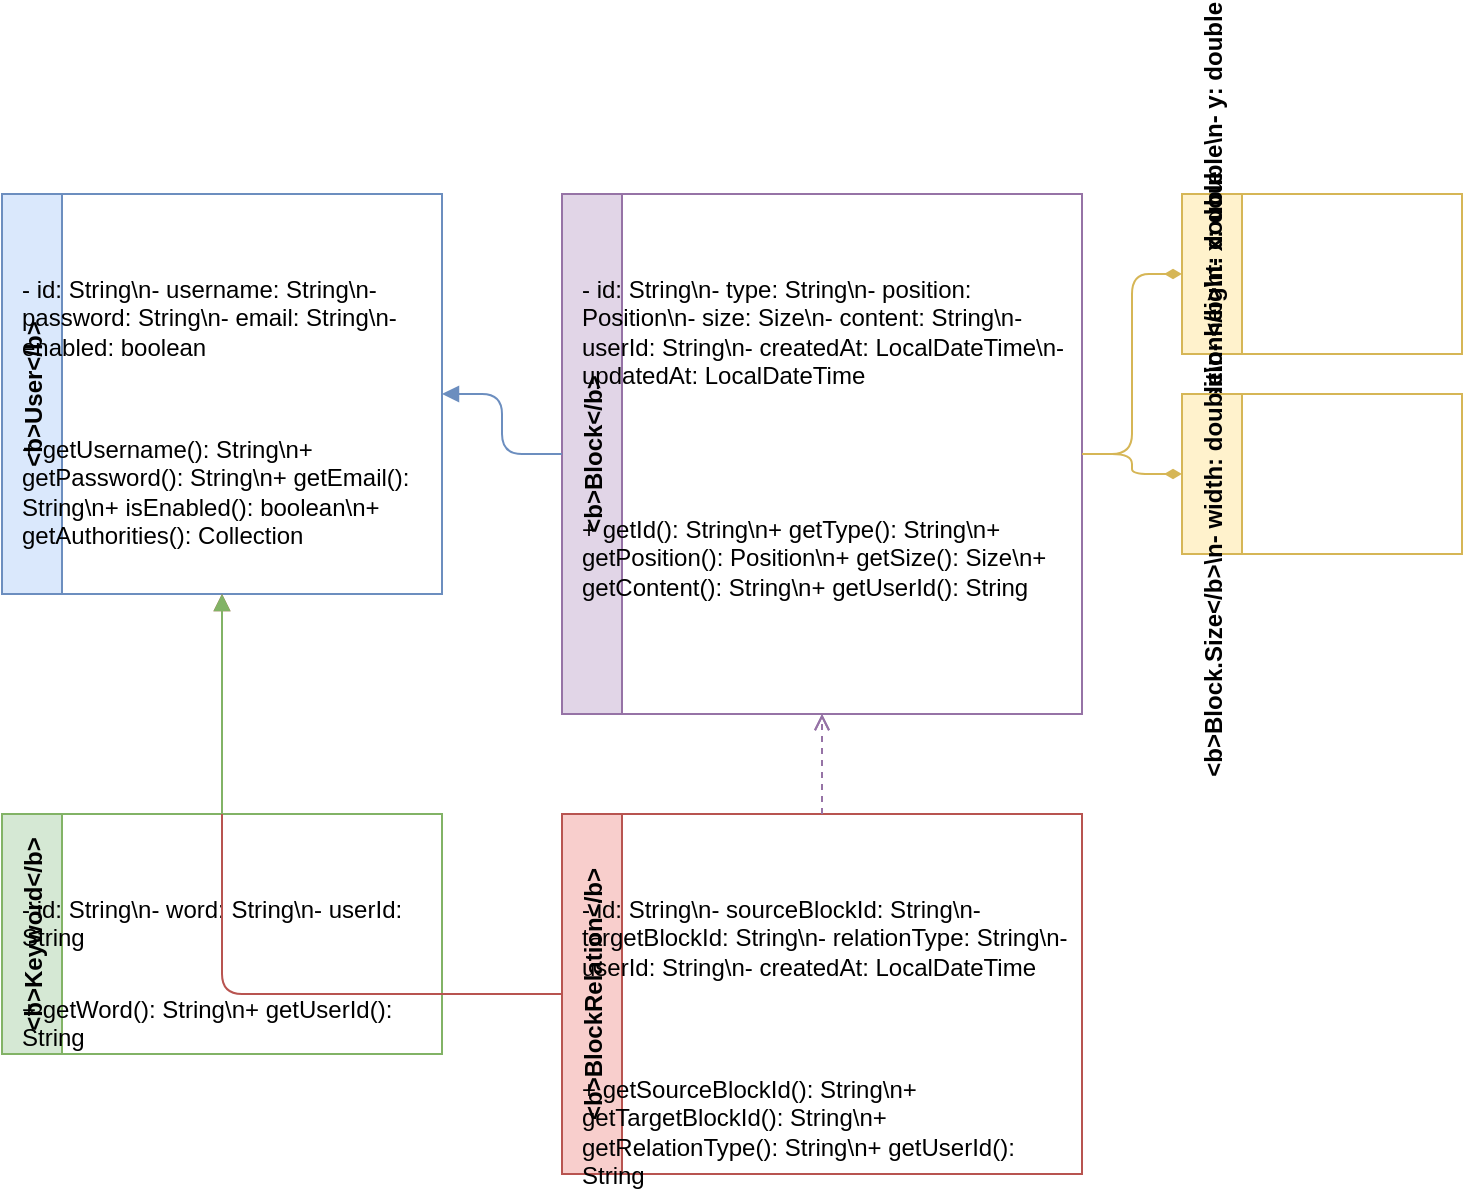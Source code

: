 <mxfile version="24.4.0" type="embed">
  <diagram id="uml-entities" name="UML Class Diagram">
    <mxGraphModel dx="1434" dy="794" grid="1" gridSize="10" guides="1" tooltips="1" connect="1" arrows="1" fold="1" page="1" pageScale="1" pageWidth="1200" pageHeight="800" math="0" shadow="0">
      <root>
        <mxCell id="0" />
        <mxCell id="1" parent="0" />
        
        <!-- User class -->
        <mxCell id="User" value="&lt;b&gt;User&lt;/b&gt;" style="swimlane;fontStyle=1;horizontal=0;startSize=30;fillColor=#dae8fc;strokeColor=#6c8ebf;" vertex="1" parent="1">
          <mxGeometry x="60" y="60" width="220" height="200" as="geometry" />
        </mxCell>
        <mxCell id="User-fields" value="- id: String\n- username: String\n- password: String\n- email: String\n- enabled: boolean" style="text;html=1;align=left;verticalAlign=top;spacingLeft=8;spacingTop=4;whiteSpace=wrap;" vertex="1" parent="User">
          <mxGeometry y="30" width="220" height="80" as="geometry" />
        </mxCell>
        <mxCell id="User-methods" value="+ getUsername(): String\n+ getPassword(): String\n+ getEmail(): String\n+ isEnabled(): boolean\n+ getAuthorities(): Collection" style="text;html=1;align=left;verticalAlign=top;spacingLeft=8;spacingTop=4;whiteSpace=wrap;" vertex="1" parent="User">
          <mxGeometry y="110" width="220" height="60" as="geometry" />
        </mxCell>

        <!-- Block class -->
        <mxCell id="Block" value="&lt;b&gt;Block&lt;/b&gt;" style="swimlane;fontStyle=1;horizontal=0;startSize=30;fillColor=#e1d5e7;strokeColor=#9673a6;" vertex="1" parent="1">
          <mxGeometry x="340" y="60" width="260" height="260" as="geometry" />
        </mxCell>
        <mxCell id="Block-fields" value="- id: String\n- type: String\n- position: Position\n- size: Size\n- content: String\n- userId: String\n- createdAt: LocalDateTime\n- updatedAt: LocalDateTime" style="text;html=1;align=left;verticalAlign=top;spacingLeft=8;spacingTop=4;whiteSpace=wrap;" vertex="1" parent="Block">
          <mxGeometry y="30" width="260" height="120" as="geometry" />
        </mxCell>
        <mxCell id="Block-methods" value="+ getId(): String\n+ getType(): String\n+ getPosition(): Position\n+ getSize(): Size\n+ getContent(): String\n+ getUserId(): String" style="text;html=1;align=left;verticalAlign=top;spacingLeft=8;spacingTop=4;whiteSpace=wrap;" vertex="1" parent="Block">
          <mxGeometry y="150" width="260" height="80" as="geometry" />
        </mxCell>
        <!-- Block.Position inner class -->
        <mxCell id="BlockPosition" value="&lt;b&gt;Block.Position&lt;/b&gt;\n- x: double\n- y: double" style="swimlane;fontStyle=1;horizontal=0;startSize=30;fillColor=#fff2cc;strokeColor=#d6b656;" vertex="1" parent="1">
          <mxGeometry x="650" y="60" width="140" height="80" as="geometry" />
        </mxCell>
        <!-- Block.Size inner class -->
        <mxCell id="BlockSize" value="&lt;b&gt;Block.Size&lt;/b&gt;\n- width: double\n- height: double" style="swimlane;fontStyle=1;horizontal=0;startSize=30;fillColor=#fff2cc;strokeColor=#d6b656;" vertex="1" parent="1">
          <mxGeometry x="650" y="160" width="140" height="80" as="geometry" />
        </mxCell>

        <!-- BlockRelation class -->
        <mxCell id="BlockRelation" value="&lt;b&gt;BlockRelation&lt;/b&gt;" style="swimlane;fontStyle=1;horizontal=0;startSize=30;fillColor=#f8cecc;strokeColor=#b85450;" vertex="1" parent="1">
          <mxGeometry x="340" y="370" width="260" height="180" as="geometry" />
        </mxCell>
        <mxCell id="BlockRelation-fields" value="- id: String\n- sourceBlockId: String\n- targetBlockId: String\n- relationType: String\n- userId: String\n- createdAt: LocalDateTime" style="text;html=1;align=left;verticalAlign=top;spacingLeft=8;spacingTop=4;whiteSpace=wrap;" vertex="1" parent="BlockRelation">
          <mxGeometry y="30" width="260" height="90" as="geometry" />
        </mxCell>
        <mxCell id="BlockRelation-methods" value="+ getSourceBlockId(): String\n+ getTargetBlockId(): String\n+ getRelationType(): String\n+ getUserId(): String" style="text;html=1;align=left;verticalAlign=top;spacingLeft=8;spacingTop=4;whiteSpace=wrap;" vertex="1" parent="BlockRelation">
          <mxGeometry y="120" width="260" height="50" as="geometry" />
        </mxCell>

        <!-- Keyword class -->
        <mxCell id="Keyword" value="&lt;b&gt;Keyword&lt;/b&gt;" style="swimlane;fontStyle=1;horizontal=0;startSize=30;fillColor=#d5e8d4;strokeColor=#82b366;" vertex="1" parent="1">
          <mxGeometry x="60" y="370" width="220" height="120" as="geometry" />
        </mxCell>
        <mxCell id="Keyword-fields" value="- id: String\n- word: String\n- userId: String" style="text;html=1;align=left;verticalAlign=top;spacingLeft=8;spacingTop=4;whiteSpace=wrap;" vertex="1" parent="Keyword">
          <mxGeometry y="30" width="220" height="50" as="geometry" />
        </mxCell>
        <mxCell id="Keyword-methods" value="+ getWord(): String\n+ getUserId(): String" style="text;html=1;align=left;verticalAlign=top;spacingLeft=8;spacingTop=4;whiteSpace=wrap;" vertex="1" parent="Keyword">
          <mxGeometry y="80" width="220" height="30" as="geometry" />
        </mxCell>

        <!-- Associations -->
        <!-- Block.userId -->
        <mxCell id="assoc-block-user" style="edgeStyle=orthogonalEdgeStyle;endArrow=block;endFill=1;strokeColor=#6c8ebf;" edge="1" parent="1" source="Block" target="User">
          <mxGeometry relative="1" as="geometry">
            <mxPoint x="170" y="160" as="targetPoint" />
          </mxGeometry>
        </mxCell>
        <!-- BlockRelation.userId -->
        <mxCell id="assoc-blockrelation-user" style="edgeStyle=orthogonalEdgeStyle;endArrow=block;endFill=1;strokeColor=#b85450;" edge="1" parent="1" source="BlockRelation" target="User">
          <mxGeometry relative="1" as="geometry">
            <mxPoint x="170" y="260" as="targetPoint" />
          </mxGeometry>
        </mxCell>
        <!-- Keyword.userId -->
        <mxCell id="assoc-keyword-user" style="edgeStyle=orthogonalEdgeStyle;endArrow=block;endFill=1;strokeColor=#82b366;" edge="1" parent="1" source="Keyword" target="User">
          <mxGeometry relative="1" as="geometry">
            <mxPoint x="170" y="260" as="targetPoint" />
          </mxGeometry>
        </mxCell>
        <!-- BlockRelation.sourceBlockId -->
        <mxCell id="assoc-blockrelation-sourceblock" style="edgeStyle=orthogonalEdgeStyle;endArrow=open;endFill=0;strokeColor=#9673a6;dashed=1;" edge="1" parent="1" source="BlockRelation" target="Block">
          <mxGeometry relative="1" as="geometry">
            <mxPoint x="470" y="320" as="targetPoint" />
          </mxGeometry>
        </mxCell>
        <!-- BlockRelation.targetBlockId -->
        <mxCell id="assoc-blockrelation-targetblock" style="edgeStyle=orthogonalEdgeStyle;endArrow=open;endFill=0;strokeColor=#9673a6;dashed=1;" edge="1" parent="1" source="BlockRelation" target="Block">
          <mxGeometry relative="1" as="geometry">
            <mxPoint x="570" y="320" as="targetPoint" />
          </mxGeometry>
        </mxCell>
        <!-- Block.Position and Block.Size composition -->
        <mxCell id="comp-block-position" style="edgeStyle=orthogonalEdgeStyle;endArrow=diamondThin;endFill=1;strokeColor=#d6b656;" edge="1" parent="1" source="Block" target="BlockPosition">
          <mxGeometry relative="1" as="geometry">
            <mxPoint x="650" y="100" as="targetPoint" />
          </mxGeometry>
        </mxCell>
        <mxCell id="comp-block-size" style="edgeStyle=orthogonalEdgeStyle;endArrow=diamondThin;endFill=1;strokeColor=#d6b656;" edge="1" parent="1" source="Block" target="BlockSize">
          <mxGeometry relative="1" as="geometry">
            <mxPoint x="650" y="200" as="targetPoint" />
          </mxGeometry>
        </mxCell>
      </root>
    </mxGraphModel>
  </diagram>
</mxfile> 
